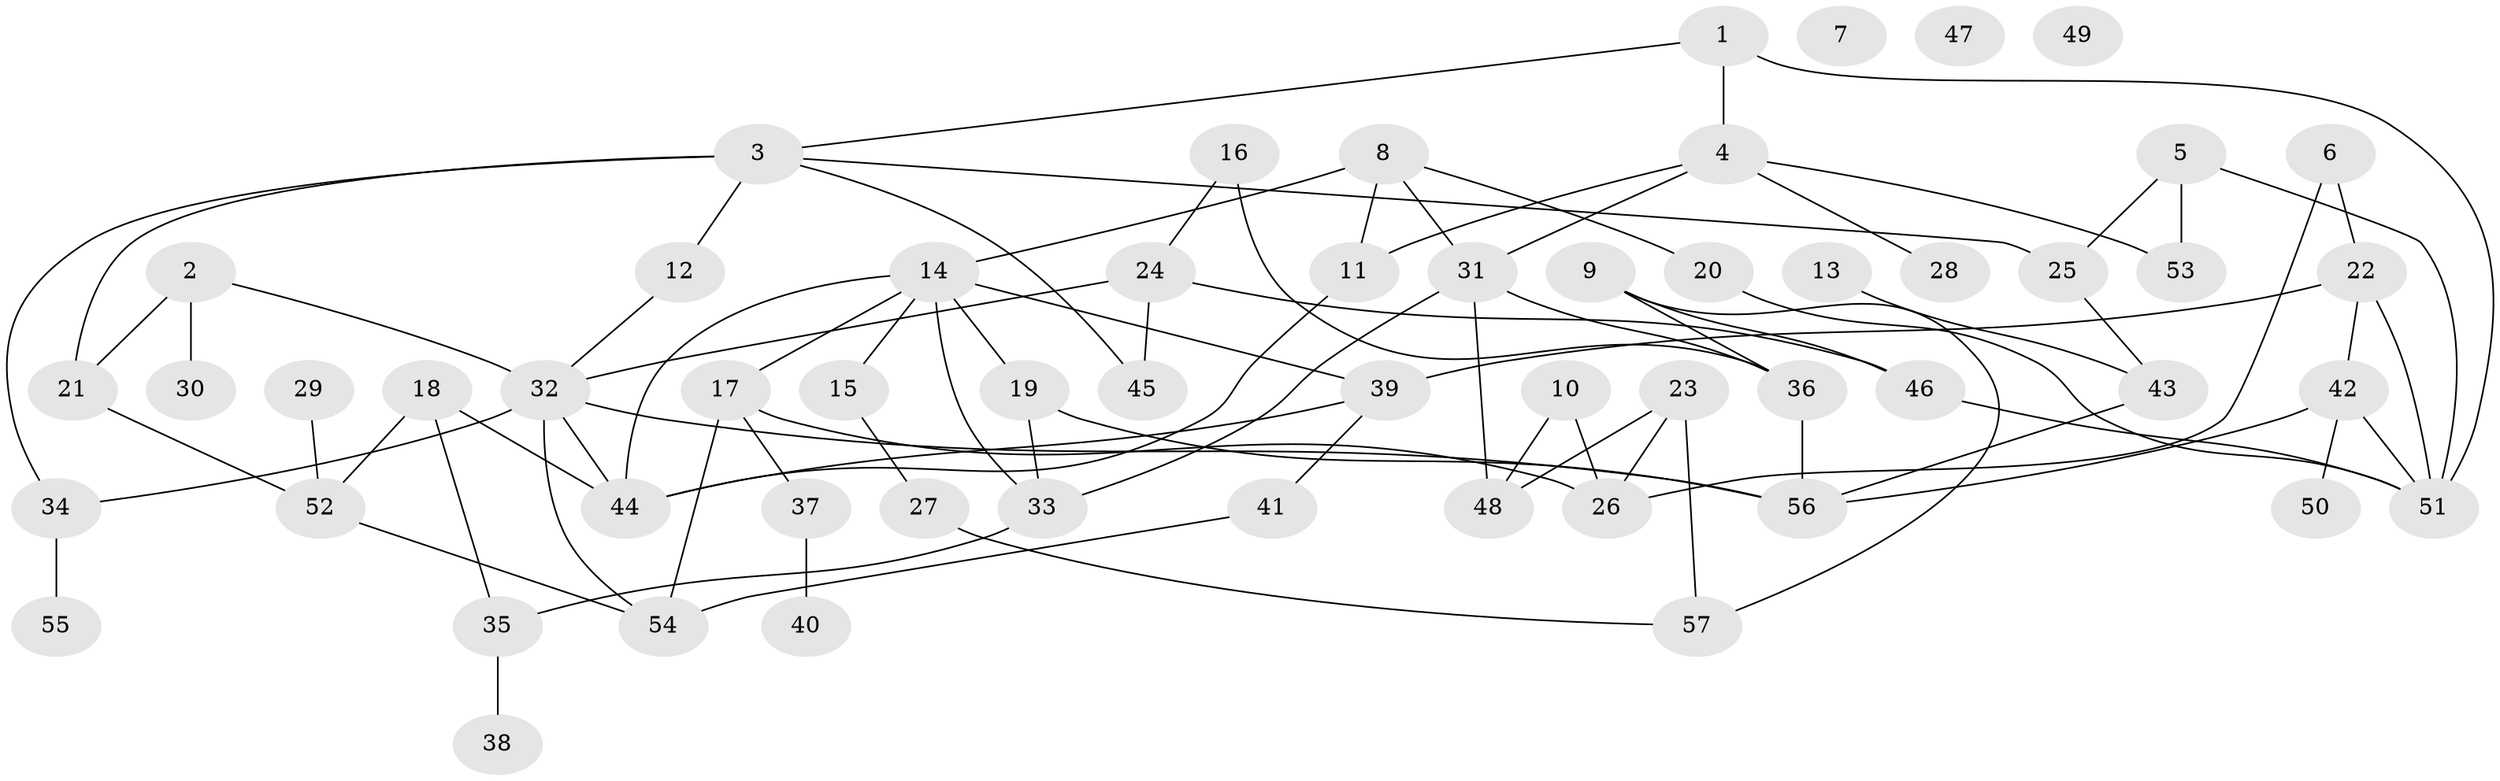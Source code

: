 // Generated by graph-tools (version 1.1) at 2025/00/03/09/25 03:00:45]
// undirected, 57 vertices, 84 edges
graph export_dot {
graph [start="1"]
  node [color=gray90,style=filled];
  1;
  2;
  3;
  4;
  5;
  6;
  7;
  8;
  9;
  10;
  11;
  12;
  13;
  14;
  15;
  16;
  17;
  18;
  19;
  20;
  21;
  22;
  23;
  24;
  25;
  26;
  27;
  28;
  29;
  30;
  31;
  32;
  33;
  34;
  35;
  36;
  37;
  38;
  39;
  40;
  41;
  42;
  43;
  44;
  45;
  46;
  47;
  48;
  49;
  50;
  51;
  52;
  53;
  54;
  55;
  56;
  57;
  1 -- 3;
  1 -- 4;
  1 -- 51;
  2 -- 21;
  2 -- 30;
  2 -- 32;
  3 -- 12;
  3 -- 21;
  3 -- 25;
  3 -- 34;
  3 -- 45;
  4 -- 11;
  4 -- 28;
  4 -- 31;
  4 -- 53;
  5 -- 25;
  5 -- 51;
  5 -- 53;
  6 -- 22;
  6 -- 26;
  8 -- 11;
  8 -- 14;
  8 -- 20;
  8 -- 31;
  9 -- 36;
  9 -- 46;
  9 -- 57;
  10 -- 26;
  10 -- 48;
  11 -- 44;
  12 -- 32;
  13 -- 43;
  14 -- 15;
  14 -- 17;
  14 -- 19;
  14 -- 33;
  14 -- 39;
  14 -- 44;
  15 -- 27;
  16 -- 24;
  16 -- 36;
  17 -- 26;
  17 -- 37;
  17 -- 54;
  18 -- 35;
  18 -- 44;
  18 -- 52;
  19 -- 33;
  19 -- 56;
  20 -- 51;
  21 -- 52;
  22 -- 39;
  22 -- 42;
  22 -- 51;
  23 -- 26;
  23 -- 48;
  23 -- 57;
  24 -- 32;
  24 -- 45;
  24 -- 46;
  25 -- 43;
  27 -- 57;
  29 -- 52;
  31 -- 33;
  31 -- 36;
  31 -- 48;
  32 -- 34;
  32 -- 44;
  32 -- 54;
  32 -- 56;
  33 -- 35;
  34 -- 55;
  35 -- 38;
  36 -- 56;
  37 -- 40;
  39 -- 41;
  39 -- 44;
  41 -- 54;
  42 -- 50;
  42 -- 51;
  42 -- 56;
  43 -- 56;
  46 -- 51;
  52 -- 54;
}
